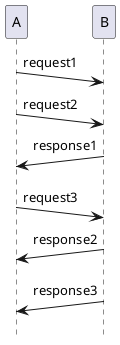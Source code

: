 @startuml
hide footbox
participant 0 as "A"
participant 1 as "B"

0->(10)1 :request1
0->(10)1 :request2
1->(10)0 :response1
0->(10)1 :request3
1->(10)0 :response2
1->(10)0 :response3
@enduml
